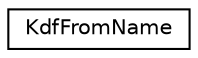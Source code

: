 digraph "Graphical Class Hierarchy"
{
 // LATEX_PDF_SIZE
  edge [fontname="Helvetica",fontsize="10",labelfontname="Helvetica",labelfontsize="10"];
  node [fontname="Helvetica",fontsize="10",shape=record];
  rankdir="LR";
  Node0 [label="KdfFromName",height=0.2,width=0.4,color="black", fillcolor="white", style="filled",URL="$class_kdf_from_name.html",tooltip="Get an uninitialized Key Derivation Function from a type name."];
}
